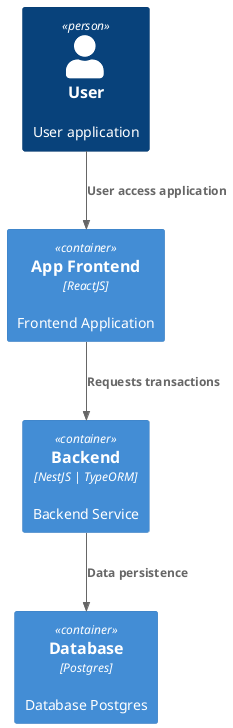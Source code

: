 @startuml
!include <C4/C4_Container>

Person(user, "User", "User application")
Container(frontend, "App Frontend", "ReactJS", "Frontend Application")
Container(backend, "Backend", "NestJS | TypeORM", "Backend Service")
Container(database, "Database", "Postgres", "Database Postgres")

Rel(user, frontend, "User access application", "")
Rel(frontend, backend, "Requests transactions", "")
Rel(backend, database, "Data persistence", "")
@enduml
